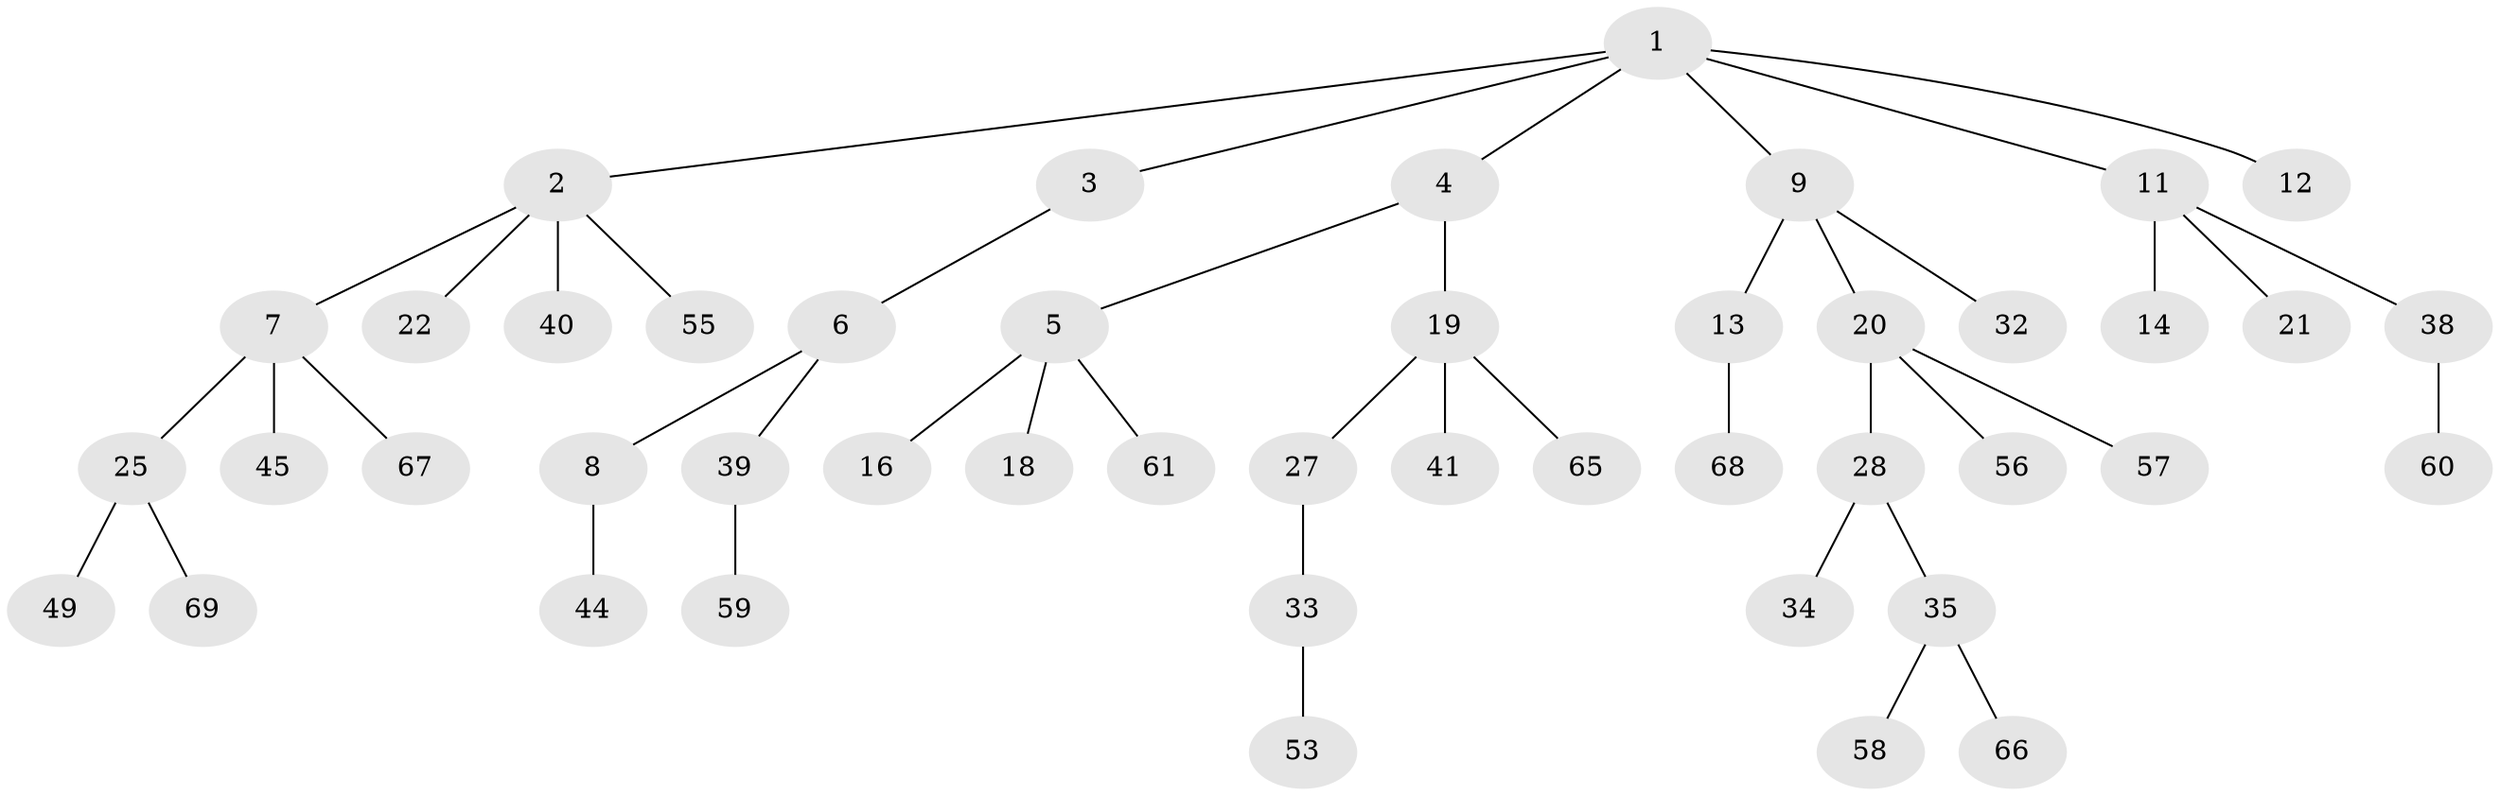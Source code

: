 // Generated by graph-tools (version 1.1) at 2025/52/02/27/25 19:52:10]
// undirected, 46 vertices, 45 edges
graph export_dot {
graph [start="1"]
  node [color=gray90,style=filled];
  1 [super="+46"];
  2 [super="+15"];
  3 [super="+10"];
  4;
  5 [super="+30"];
  6 [super="+36"];
  7 [super="+31"];
  8 [super="+47"];
  9 [super="+26"];
  11 [super="+17"];
  12 [super="+52"];
  13 [super="+24"];
  14;
  16 [super="+43"];
  18;
  19 [super="+63"];
  20 [super="+54"];
  21;
  22 [super="+23"];
  25 [super="+51"];
  27 [super="+70"];
  28 [super="+29"];
  32 [super="+50"];
  33 [super="+64"];
  34 [super="+42"];
  35 [super="+37"];
  38 [super="+48"];
  39;
  40;
  41;
  44;
  45 [super="+62"];
  49;
  53 [super="+71"];
  55;
  56;
  57;
  58;
  59 [super="+72"];
  60;
  61;
  65;
  66;
  67;
  68;
  69;
  1 -- 2;
  1 -- 3;
  1 -- 4;
  1 -- 9;
  1 -- 11;
  1 -- 12;
  2 -- 7;
  2 -- 55;
  2 -- 40;
  2 -- 22;
  3 -- 6;
  4 -- 5;
  4 -- 19;
  5 -- 16;
  5 -- 18;
  5 -- 61;
  6 -- 8;
  6 -- 39;
  7 -- 25;
  7 -- 45;
  7 -- 67;
  8 -- 44;
  9 -- 13;
  9 -- 20;
  9 -- 32;
  11 -- 14;
  11 -- 21;
  11 -- 38;
  13 -- 68;
  19 -- 27;
  19 -- 41;
  19 -- 65;
  20 -- 28;
  20 -- 56;
  20 -- 57;
  25 -- 49;
  25 -- 69;
  27 -- 33;
  28 -- 35;
  28 -- 34;
  33 -- 53;
  35 -- 58;
  35 -- 66;
  38 -- 60;
  39 -- 59;
}
